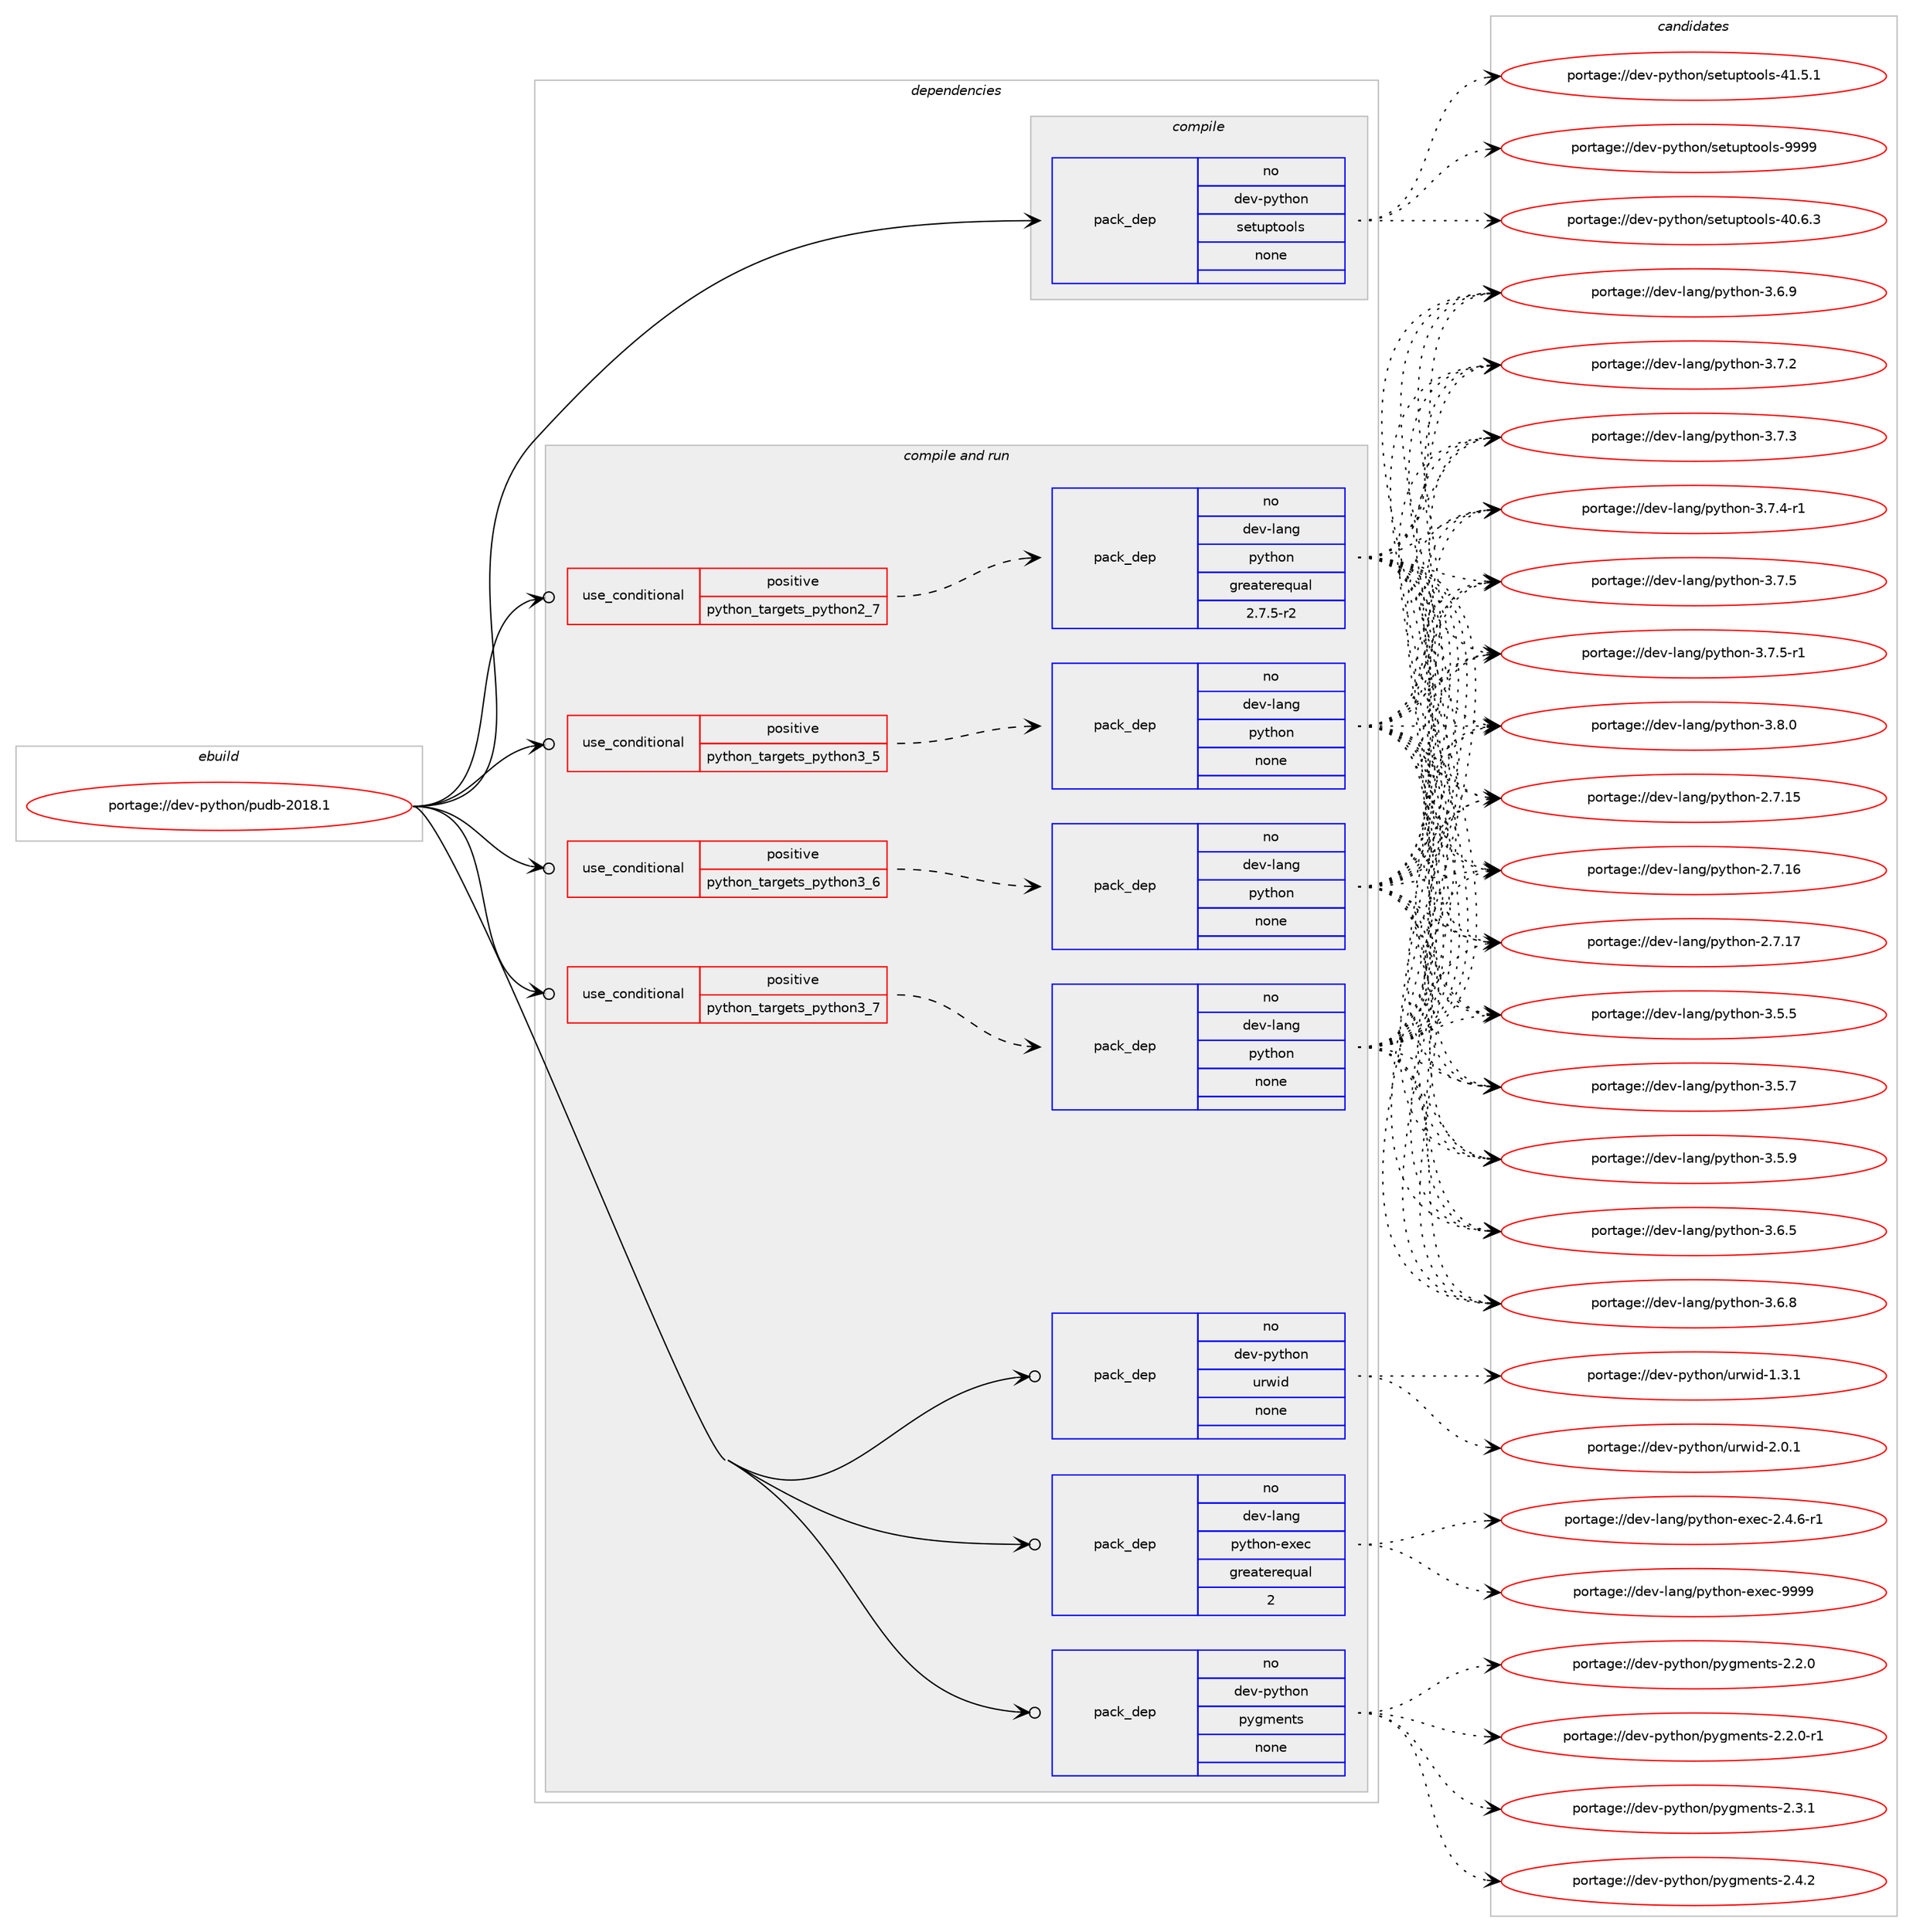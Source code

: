 digraph prolog {

# *************
# Graph options
# *************

newrank=true;
concentrate=true;
compound=true;
graph [rankdir=LR,fontname=Helvetica,fontsize=10,ranksep=1.5];#, ranksep=2.5, nodesep=0.2];
edge  [arrowhead=vee];
node  [fontname=Helvetica,fontsize=10];

# **********
# The ebuild
# **********

subgraph cluster_leftcol {
color=gray;
rank=same;
label=<<i>ebuild</i>>;
id [label="portage://dev-python/pudb-2018.1", color=red, width=4, href="../dev-python/pudb-2018.1.svg"];
}

# ****************
# The dependencies
# ****************

subgraph cluster_midcol {
color=gray;
label=<<i>dependencies</i>>;
subgraph cluster_compile {
fillcolor="#eeeeee";
style=filled;
label=<<i>compile</i>>;
subgraph pack120766 {
dependency158503 [label=<<TABLE BORDER="0" CELLBORDER="1" CELLSPACING="0" CELLPADDING="4" WIDTH="220"><TR><TD ROWSPAN="6" CELLPADDING="30">pack_dep</TD></TR><TR><TD WIDTH="110">no</TD></TR><TR><TD>dev-python</TD></TR><TR><TD>setuptools</TD></TR><TR><TD>none</TD></TR><TR><TD></TD></TR></TABLE>>, shape=none, color=blue];
}
id:e -> dependency158503:w [weight=20,style="solid",arrowhead="vee"];
}
subgraph cluster_compileandrun {
fillcolor="#eeeeee";
style=filled;
label=<<i>compile and run</i>>;
subgraph cond34372 {
dependency158504 [label=<<TABLE BORDER="0" CELLBORDER="1" CELLSPACING="0" CELLPADDING="4"><TR><TD ROWSPAN="3" CELLPADDING="10">use_conditional</TD></TR><TR><TD>positive</TD></TR><TR><TD>python_targets_python2_7</TD></TR></TABLE>>, shape=none, color=red];
subgraph pack120767 {
dependency158505 [label=<<TABLE BORDER="0" CELLBORDER="1" CELLSPACING="0" CELLPADDING="4" WIDTH="220"><TR><TD ROWSPAN="6" CELLPADDING="30">pack_dep</TD></TR><TR><TD WIDTH="110">no</TD></TR><TR><TD>dev-lang</TD></TR><TR><TD>python</TD></TR><TR><TD>greaterequal</TD></TR><TR><TD>2.7.5-r2</TD></TR></TABLE>>, shape=none, color=blue];
}
dependency158504:e -> dependency158505:w [weight=20,style="dashed",arrowhead="vee"];
}
id:e -> dependency158504:w [weight=20,style="solid",arrowhead="odotvee"];
subgraph cond34373 {
dependency158506 [label=<<TABLE BORDER="0" CELLBORDER="1" CELLSPACING="0" CELLPADDING="4"><TR><TD ROWSPAN="3" CELLPADDING="10">use_conditional</TD></TR><TR><TD>positive</TD></TR><TR><TD>python_targets_python3_5</TD></TR></TABLE>>, shape=none, color=red];
subgraph pack120768 {
dependency158507 [label=<<TABLE BORDER="0" CELLBORDER="1" CELLSPACING="0" CELLPADDING="4" WIDTH="220"><TR><TD ROWSPAN="6" CELLPADDING="30">pack_dep</TD></TR><TR><TD WIDTH="110">no</TD></TR><TR><TD>dev-lang</TD></TR><TR><TD>python</TD></TR><TR><TD>none</TD></TR><TR><TD></TD></TR></TABLE>>, shape=none, color=blue];
}
dependency158506:e -> dependency158507:w [weight=20,style="dashed",arrowhead="vee"];
}
id:e -> dependency158506:w [weight=20,style="solid",arrowhead="odotvee"];
subgraph cond34374 {
dependency158508 [label=<<TABLE BORDER="0" CELLBORDER="1" CELLSPACING="0" CELLPADDING="4"><TR><TD ROWSPAN="3" CELLPADDING="10">use_conditional</TD></TR><TR><TD>positive</TD></TR><TR><TD>python_targets_python3_6</TD></TR></TABLE>>, shape=none, color=red];
subgraph pack120769 {
dependency158509 [label=<<TABLE BORDER="0" CELLBORDER="1" CELLSPACING="0" CELLPADDING="4" WIDTH="220"><TR><TD ROWSPAN="6" CELLPADDING="30">pack_dep</TD></TR><TR><TD WIDTH="110">no</TD></TR><TR><TD>dev-lang</TD></TR><TR><TD>python</TD></TR><TR><TD>none</TD></TR><TR><TD></TD></TR></TABLE>>, shape=none, color=blue];
}
dependency158508:e -> dependency158509:w [weight=20,style="dashed",arrowhead="vee"];
}
id:e -> dependency158508:w [weight=20,style="solid",arrowhead="odotvee"];
subgraph cond34375 {
dependency158510 [label=<<TABLE BORDER="0" CELLBORDER="1" CELLSPACING="0" CELLPADDING="4"><TR><TD ROWSPAN="3" CELLPADDING="10">use_conditional</TD></TR><TR><TD>positive</TD></TR><TR><TD>python_targets_python3_7</TD></TR></TABLE>>, shape=none, color=red];
subgraph pack120770 {
dependency158511 [label=<<TABLE BORDER="0" CELLBORDER="1" CELLSPACING="0" CELLPADDING="4" WIDTH="220"><TR><TD ROWSPAN="6" CELLPADDING="30">pack_dep</TD></TR><TR><TD WIDTH="110">no</TD></TR><TR><TD>dev-lang</TD></TR><TR><TD>python</TD></TR><TR><TD>none</TD></TR><TR><TD></TD></TR></TABLE>>, shape=none, color=blue];
}
dependency158510:e -> dependency158511:w [weight=20,style="dashed",arrowhead="vee"];
}
id:e -> dependency158510:w [weight=20,style="solid",arrowhead="odotvee"];
subgraph pack120771 {
dependency158512 [label=<<TABLE BORDER="0" CELLBORDER="1" CELLSPACING="0" CELLPADDING="4" WIDTH="220"><TR><TD ROWSPAN="6" CELLPADDING="30">pack_dep</TD></TR><TR><TD WIDTH="110">no</TD></TR><TR><TD>dev-lang</TD></TR><TR><TD>python-exec</TD></TR><TR><TD>greaterequal</TD></TR><TR><TD>2</TD></TR></TABLE>>, shape=none, color=blue];
}
id:e -> dependency158512:w [weight=20,style="solid",arrowhead="odotvee"];
subgraph pack120772 {
dependency158513 [label=<<TABLE BORDER="0" CELLBORDER="1" CELLSPACING="0" CELLPADDING="4" WIDTH="220"><TR><TD ROWSPAN="6" CELLPADDING="30">pack_dep</TD></TR><TR><TD WIDTH="110">no</TD></TR><TR><TD>dev-python</TD></TR><TR><TD>pygments</TD></TR><TR><TD>none</TD></TR><TR><TD></TD></TR></TABLE>>, shape=none, color=blue];
}
id:e -> dependency158513:w [weight=20,style="solid",arrowhead="odotvee"];
subgraph pack120773 {
dependency158514 [label=<<TABLE BORDER="0" CELLBORDER="1" CELLSPACING="0" CELLPADDING="4" WIDTH="220"><TR><TD ROWSPAN="6" CELLPADDING="30">pack_dep</TD></TR><TR><TD WIDTH="110">no</TD></TR><TR><TD>dev-python</TD></TR><TR><TD>urwid</TD></TR><TR><TD>none</TD></TR><TR><TD></TD></TR></TABLE>>, shape=none, color=blue];
}
id:e -> dependency158514:w [weight=20,style="solid",arrowhead="odotvee"];
}
subgraph cluster_run {
fillcolor="#eeeeee";
style=filled;
label=<<i>run</i>>;
}
}

# **************
# The candidates
# **************

subgraph cluster_choices {
rank=same;
color=gray;
label=<<i>candidates</i>>;

subgraph choice120766 {
color=black;
nodesep=1;
choiceportage100101118451121211161041111104711510111611711211611111110811545524846544651 [label="portage://dev-python/setuptools-40.6.3", color=red, width=4,href="../dev-python/setuptools-40.6.3.svg"];
choiceportage100101118451121211161041111104711510111611711211611111110811545524946534649 [label="portage://dev-python/setuptools-41.5.1", color=red, width=4,href="../dev-python/setuptools-41.5.1.svg"];
choiceportage10010111845112121116104111110471151011161171121161111111081154557575757 [label="portage://dev-python/setuptools-9999", color=red, width=4,href="../dev-python/setuptools-9999.svg"];
dependency158503:e -> choiceportage100101118451121211161041111104711510111611711211611111110811545524846544651:w [style=dotted,weight="100"];
dependency158503:e -> choiceportage100101118451121211161041111104711510111611711211611111110811545524946534649:w [style=dotted,weight="100"];
dependency158503:e -> choiceportage10010111845112121116104111110471151011161171121161111111081154557575757:w [style=dotted,weight="100"];
}
subgraph choice120767 {
color=black;
nodesep=1;
choiceportage10010111845108971101034711212111610411111045504655464953 [label="portage://dev-lang/python-2.7.15", color=red, width=4,href="../dev-lang/python-2.7.15.svg"];
choiceportage10010111845108971101034711212111610411111045504655464954 [label="portage://dev-lang/python-2.7.16", color=red, width=4,href="../dev-lang/python-2.7.16.svg"];
choiceportage10010111845108971101034711212111610411111045504655464955 [label="portage://dev-lang/python-2.7.17", color=red, width=4,href="../dev-lang/python-2.7.17.svg"];
choiceportage100101118451089711010347112121116104111110455146534653 [label="portage://dev-lang/python-3.5.5", color=red, width=4,href="../dev-lang/python-3.5.5.svg"];
choiceportage100101118451089711010347112121116104111110455146534655 [label="portage://dev-lang/python-3.5.7", color=red, width=4,href="../dev-lang/python-3.5.7.svg"];
choiceportage100101118451089711010347112121116104111110455146534657 [label="portage://dev-lang/python-3.5.9", color=red, width=4,href="../dev-lang/python-3.5.9.svg"];
choiceportage100101118451089711010347112121116104111110455146544653 [label="portage://dev-lang/python-3.6.5", color=red, width=4,href="../dev-lang/python-3.6.5.svg"];
choiceportage100101118451089711010347112121116104111110455146544656 [label="portage://dev-lang/python-3.6.8", color=red, width=4,href="../dev-lang/python-3.6.8.svg"];
choiceportage100101118451089711010347112121116104111110455146544657 [label="portage://dev-lang/python-3.6.9", color=red, width=4,href="../dev-lang/python-3.6.9.svg"];
choiceportage100101118451089711010347112121116104111110455146554650 [label="portage://dev-lang/python-3.7.2", color=red, width=4,href="../dev-lang/python-3.7.2.svg"];
choiceportage100101118451089711010347112121116104111110455146554651 [label="portage://dev-lang/python-3.7.3", color=red, width=4,href="../dev-lang/python-3.7.3.svg"];
choiceportage1001011184510897110103471121211161041111104551465546524511449 [label="portage://dev-lang/python-3.7.4-r1", color=red, width=4,href="../dev-lang/python-3.7.4-r1.svg"];
choiceportage100101118451089711010347112121116104111110455146554653 [label="portage://dev-lang/python-3.7.5", color=red, width=4,href="../dev-lang/python-3.7.5.svg"];
choiceportage1001011184510897110103471121211161041111104551465546534511449 [label="portage://dev-lang/python-3.7.5-r1", color=red, width=4,href="../dev-lang/python-3.7.5-r1.svg"];
choiceportage100101118451089711010347112121116104111110455146564648 [label="portage://dev-lang/python-3.8.0", color=red, width=4,href="../dev-lang/python-3.8.0.svg"];
dependency158505:e -> choiceportage10010111845108971101034711212111610411111045504655464953:w [style=dotted,weight="100"];
dependency158505:e -> choiceportage10010111845108971101034711212111610411111045504655464954:w [style=dotted,weight="100"];
dependency158505:e -> choiceportage10010111845108971101034711212111610411111045504655464955:w [style=dotted,weight="100"];
dependency158505:e -> choiceportage100101118451089711010347112121116104111110455146534653:w [style=dotted,weight="100"];
dependency158505:e -> choiceportage100101118451089711010347112121116104111110455146534655:w [style=dotted,weight="100"];
dependency158505:e -> choiceportage100101118451089711010347112121116104111110455146534657:w [style=dotted,weight="100"];
dependency158505:e -> choiceportage100101118451089711010347112121116104111110455146544653:w [style=dotted,weight="100"];
dependency158505:e -> choiceportage100101118451089711010347112121116104111110455146544656:w [style=dotted,weight="100"];
dependency158505:e -> choiceportage100101118451089711010347112121116104111110455146544657:w [style=dotted,weight="100"];
dependency158505:e -> choiceportage100101118451089711010347112121116104111110455146554650:w [style=dotted,weight="100"];
dependency158505:e -> choiceportage100101118451089711010347112121116104111110455146554651:w [style=dotted,weight="100"];
dependency158505:e -> choiceportage1001011184510897110103471121211161041111104551465546524511449:w [style=dotted,weight="100"];
dependency158505:e -> choiceportage100101118451089711010347112121116104111110455146554653:w [style=dotted,weight="100"];
dependency158505:e -> choiceportage1001011184510897110103471121211161041111104551465546534511449:w [style=dotted,weight="100"];
dependency158505:e -> choiceportage100101118451089711010347112121116104111110455146564648:w [style=dotted,weight="100"];
}
subgraph choice120768 {
color=black;
nodesep=1;
choiceportage10010111845108971101034711212111610411111045504655464953 [label="portage://dev-lang/python-2.7.15", color=red, width=4,href="../dev-lang/python-2.7.15.svg"];
choiceportage10010111845108971101034711212111610411111045504655464954 [label="portage://dev-lang/python-2.7.16", color=red, width=4,href="../dev-lang/python-2.7.16.svg"];
choiceportage10010111845108971101034711212111610411111045504655464955 [label="portage://dev-lang/python-2.7.17", color=red, width=4,href="../dev-lang/python-2.7.17.svg"];
choiceportage100101118451089711010347112121116104111110455146534653 [label="portage://dev-lang/python-3.5.5", color=red, width=4,href="../dev-lang/python-3.5.5.svg"];
choiceportage100101118451089711010347112121116104111110455146534655 [label="portage://dev-lang/python-3.5.7", color=red, width=4,href="../dev-lang/python-3.5.7.svg"];
choiceportage100101118451089711010347112121116104111110455146534657 [label="portage://dev-lang/python-3.5.9", color=red, width=4,href="../dev-lang/python-3.5.9.svg"];
choiceportage100101118451089711010347112121116104111110455146544653 [label="portage://dev-lang/python-3.6.5", color=red, width=4,href="../dev-lang/python-3.6.5.svg"];
choiceportage100101118451089711010347112121116104111110455146544656 [label="portage://dev-lang/python-3.6.8", color=red, width=4,href="../dev-lang/python-3.6.8.svg"];
choiceportage100101118451089711010347112121116104111110455146544657 [label="portage://dev-lang/python-3.6.9", color=red, width=4,href="../dev-lang/python-3.6.9.svg"];
choiceportage100101118451089711010347112121116104111110455146554650 [label="portage://dev-lang/python-3.7.2", color=red, width=4,href="../dev-lang/python-3.7.2.svg"];
choiceportage100101118451089711010347112121116104111110455146554651 [label="portage://dev-lang/python-3.7.3", color=red, width=4,href="../dev-lang/python-3.7.3.svg"];
choiceportage1001011184510897110103471121211161041111104551465546524511449 [label="portage://dev-lang/python-3.7.4-r1", color=red, width=4,href="../dev-lang/python-3.7.4-r1.svg"];
choiceportage100101118451089711010347112121116104111110455146554653 [label="portage://dev-lang/python-3.7.5", color=red, width=4,href="../dev-lang/python-3.7.5.svg"];
choiceportage1001011184510897110103471121211161041111104551465546534511449 [label="portage://dev-lang/python-3.7.5-r1", color=red, width=4,href="../dev-lang/python-3.7.5-r1.svg"];
choiceportage100101118451089711010347112121116104111110455146564648 [label="portage://dev-lang/python-3.8.0", color=red, width=4,href="../dev-lang/python-3.8.0.svg"];
dependency158507:e -> choiceportage10010111845108971101034711212111610411111045504655464953:w [style=dotted,weight="100"];
dependency158507:e -> choiceportage10010111845108971101034711212111610411111045504655464954:w [style=dotted,weight="100"];
dependency158507:e -> choiceportage10010111845108971101034711212111610411111045504655464955:w [style=dotted,weight="100"];
dependency158507:e -> choiceportage100101118451089711010347112121116104111110455146534653:w [style=dotted,weight="100"];
dependency158507:e -> choiceportage100101118451089711010347112121116104111110455146534655:w [style=dotted,weight="100"];
dependency158507:e -> choiceportage100101118451089711010347112121116104111110455146534657:w [style=dotted,weight="100"];
dependency158507:e -> choiceportage100101118451089711010347112121116104111110455146544653:w [style=dotted,weight="100"];
dependency158507:e -> choiceportage100101118451089711010347112121116104111110455146544656:w [style=dotted,weight="100"];
dependency158507:e -> choiceportage100101118451089711010347112121116104111110455146544657:w [style=dotted,weight="100"];
dependency158507:e -> choiceportage100101118451089711010347112121116104111110455146554650:w [style=dotted,weight="100"];
dependency158507:e -> choiceportage100101118451089711010347112121116104111110455146554651:w [style=dotted,weight="100"];
dependency158507:e -> choiceportage1001011184510897110103471121211161041111104551465546524511449:w [style=dotted,weight="100"];
dependency158507:e -> choiceportage100101118451089711010347112121116104111110455146554653:w [style=dotted,weight="100"];
dependency158507:e -> choiceportage1001011184510897110103471121211161041111104551465546534511449:w [style=dotted,weight="100"];
dependency158507:e -> choiceportage100101118451089711010347112121116104111110455146564648:w [style=dotted,weight="100"];
}
subgraph choice120769 {
color=black;
nodesep=1;
choiceportage10010111845108971101034711212111610411111045504655464953 [label="portage://dev-lang/python-2.7.15", color=red, width=4,href="../dev-lang/python-2.7.15.svg"];
choiceportage10010111845108971101034711212111610411111045504655464954 [label="portage://dev-lang/python-2.7.16", color=red, width=4,href="../dev-lang/python-2.7.16.svg"];
choiceportage10010111845108971101034711212111610411111045504655464955 [label="portage://dev-lang/python-2.7.17", color=red, width=4,href="../dev-lang/python-2.7.17.svg"];
choiceportage100101118451089711010347112121116104111110455146534653 [label="portage://dev-lang/python-3.5.5", color=red, width=4,href="../dev-lang/python-3.5.5.svg"];
choiceportage100101118451089711010347112121116104111110455146534655 [label="portage://dev-lang/python-3.5.7", color=red, width=4,href="../dev-lang/python-3.5.7.svg"];
choiceportage100101118451089711010347112121116104111110455146534657 [label="portage://dev-lang/python-3.5.9", color=red, width=4,href="../dev-lang/python-3.5.9.svg"];
choiceportage100101118451089711010347112121116104111110455146544653 [label="portage://dev-lang/python-3.6.5", color=red, width=4,href="../dev-lang/python-3.6.5.svg"];
choiceportage100101118451089711010347112121116104111110455146544656 [label="portage://dev-lang/python-3.6.8", color=red, width=4,href="../dev-lang/python-3.6.8.svg"];
choiceportage100101118451089711010347112121116104111110455146544657 [label="portage://dev-lang/python-3.6.9", color=red, width=4,href="../dev-lang/python-3.6.9.svg"];
choiceportage100101118451089711010347112121116104111110455146554650 [label="portage://dev-lang/python-3.7.2", color=red, width=4,href="../dev-lang/python-3.7.2.svg"];
choiceportage100101118451089711010347112121116104111110455146554651 [label="portage://dev-lang/python-3.7.3", color=red, width=4,href="../dev-lang/python-3.7.3.svg"];
choiceportage1001011184510897110103471121211161041111104551465546524511449 [label="portage://dev-lang/python-3.7.4-r1", color=red, width=4,href="../dev-lang/python-3.7.4-r1.svg"];
choiceportage100101118451089711010347112121116104111110455146554653 [label="portage://dev-lang/python-3.7.5", color=red, width=4,href="../dev-lang/python-3.7.5.svg"];
choiceportage1001011184510897110103471121211161041111104551465546534511449 [label="portage://dev-lang/python-3.7.5-r1", color=red, width=4,href="../dev-lang/python-3.7.5-r1.svg"];
choiceportage100101118451089711010347112121116104111110455146564648 [label="portage://dev-lang/python-3.8.0", color=red, width=4,href="../dev-lang/python-3.8.0.svg"];
dependency158509:e -> choiceportage10010111845108971101034711212111610411111045504655464953:w [style=dotted,weight="100"];
dependency158509:e -> choiceportage10010111845108971101034711212111610411111045504655464954:w [style=dotted,weight="100"];
dependency158509:e -> choiceportage10010111845108971101034711212111610411111045504655464955:w [style=dotted,weight="100"];
dependency158509:e -> choiceportage100101118451089711010347112121116104111110455146534653:w [style=dotted,weight="100"];
dependency158509:e -> choiceportage100101118451089711010347112121116104111110455146534655:w [style=dotted,weight="100"];
dependency158509:e -> choiceportage100101118451089711010347112121116104111110455146534657:w [style=dotted,weight="100"];
dependency158509:e -> choiceportage100101118451089711010347112121116104111110455146544653:w [style=dotted,weight="100"];
dependency158509:e -> choiceportage100101118451089711010347112121116104111110455146544656:w [style=dotted,weight="100"];
dependency158509:e -> choiceportage100101118451089711010347112121116104111110455146544657:w [style=dotted,weight="100"];
dependency158509:e -> choiceportage100101118451089711010347112121116104111110455146554650:w [style=dotted,weight="100"];
dependency158509:e -> choiceportage100101118451089711010347112121116104111110455146554651:w [style=dotted,weight="100"];
dependency158509:e -> choiceportage1001011184510897110103471121211161041111104551465546524511449:w [style=dotted,weight="100"];
dependency158509:e -> choiceportage100101118451089711010347112121116104111110455146554653:w [style=dotted,weight="100"];
dependency158509:e -> choiceportage1001011184510897110103471121211161041111104551465546534511449:w [style=dotted,weight="100"];
dependency158509:e -> choiceportage100101118451089711010347112121116104111110455146564648:w [style=dotted,weight="100"];
}
subgraph choice120770 {
color=black;
nodesep=1;
choiceportage10010111845108971101034711212111610411111045504655464953 [label="portage://dev-lang/python-2.7.15", color=red, width=4,href="../dev-lang/python-2.7.15.svg"];
choiceportage10010111845108971101034711212111610411111045504655464954 [label="portage://dev-lang/python-2.7.16", color=red, width=4,href="../dev-lang/python-2.7.16.svg"];
choiceportage10010111845108971101034711212111610411111045504655464955 [label="portage://dev-lang/python-2.7.17", color=red, width=4,href="../dev-lang/python-2.7.17.svg"];
choiceportage100101118451089711010347112121116104111110455146534653 [label="portage://dev-lang/python-3.5.5", color=red, width=4,href="../dev-lang/python-3.5.5.svg"];
choiceportage100101118451089711010347112121116104111110455146534655 [label="portage://dev-lang/python-3.5.7", color=red, width=4,href="../dev-lang/python-3.5.7.svg"];
choiceportage100101118451089711010347112121116104111110455146534657 [label="portage://dev-lang/python-3.5.9", color=red, width=4,href="../dev-lang/python-3.5.9.svg"];
choiceportage100101118451089711010347112121116104111110455146544653 [label="portage://dev-lang/python-3.6.5", color=red, width=4,href="../dev-lang/python-3.6.5.svg"];
choiceportage100101118451089711010347112121116104111110455146544656 [label="portage://dev-lang/python-3.6.8", color=red, width=4,href="../dev-lang/python-3.6.8.svg"];
choiceportage100101118451089711010347112121116104111110455146544657 [label="portage://dev-lang/python-3.6.9", color=red, width=4,href="../dev-lang/python-3.6.9.svg"];
choiceportage100101118451089711010347112121116104111110455146554650 [label="portage://dev-lang/python-3.7.2", color=red, width=4,href="../dev-lang/python-3.7.2.svg"];
choiceportage100101118451089711010347112121116104111110455146554651 [label="portage://dev-lang/python-3.7.3", color=red, width=4,href="../dev-lang/python-3.7.3.svg"];
choiceportage1001011184510897110103471121211161041111104551465546524511449 [label="portage://dev-lang/python-3.7.4-r1", color=red, width=4,href="../dev-lang/python-3.7.4-r1.svg"];
choiceportage100101118451089711010347112121116104111110455146554653 [label="portage://dev-lang/python-3.7.5", color=red, width=4,href="../dev-lang/python-3.7.5.svg"];
choiceportage1001011184510897110103471121211161041111104551465546534511449 [label="portage://dev-lang/python-3.7.5-r1", color=red, width=4,href="../dev-lang/python-3.7.5-r1.svg"];
choiceportage100101118451089711010347112121116104111110455146564648 [label="portage://dev-lang/python-3.8.0", color=red, width=4,href="../dev-lang/python-3.8.0.svg"];
dependency158511:e -> choiceportage10010111845108971101034711212111610411111045504655464953:w [style=dotted,weight="100"];
dependency158511:e -> choiceportage10010111845108971101034711212111610411111045504655464954:w [style=dotted,weight="100"];
dependency158511:e -> choiceportage10010111845108971101034711212111610411111045504655464955:w [style=dotted,weight="100"];
dependency158511:e -> choiceportage100101118451089711010347112121116104111110455146534653:w [style=dotted,weight="100"];
dependency158511:e -> choiceportage100101118451089711010347112121116104111110455146534655:w [style=dotted,weight="100"];
dependency158511:e -> choiceportage100101118451089711010347112121116104111110455146534657:w [style=dotted,weight="100"];
dependency158511:e -> choiceportage100101118451089711010347112121116104111110455146544653:w [style=dotted,weight="100"];
dependency158511:e -> choiceportage100101118451089711010347112121116104111110455146544656:w [style=dotted,weight="100"];
dependency158511:e -> choiceportage100101118451089711010347112121116104111110455146544657:w [style=dotted,weight="100"];
dependency158511:e -> choiceportage100101118451089711010347112121116104111110455146554650:w [style=dotted,weight="100"];
dependency158511:e -> choiceportage100101118451089711010347112121116104111110455146554651:w [style=dotted,weight="100"];
dependency158511:e -> choiceportage1001011184510897110103471121211161041111104551465546524511449:w [style=dotted,weight="100"];
dependency158511:e -> choiceportage100101118451089711010347112121116104111110455146554653:w [style=dotted,weight="100"];
dependency158511:e -> choiceportage1001011184510897110103471121211161041111104551465546534511449:w [style=dotted,weight="100"];
dependency158511:e -> choiceportage100101118451089711010347112121116104111110455146564648:w [style=dotted,weight="100"];
}
subgraph choice120771 {
color=black;
nodesep=1;
choiceportage10010111845108971101034711212111610411111045101120101994550465246544511449 [label="portage://dev-lang/python-exec-2.4.6-r1", color=red, width=4,href="../dev-lang/python-exec-2.4.6-r1.svg"];
choiceportage10010111845108971101034711212111610411111045101120101994557575757 [label="portage://dev-lang/python-exec-9999", color=red, width=4,href="../dev-lang/python-exec-9999.svg"];
dependency158512:e -> choiceportage10010111845108971101034711212111610411111045101120101994550465246544511449:w [style=dotted,weight="100"];
dependency158512:e -> choiceportage10010111845108971101034711212111610411111045101120101994557575757:w [style=dotted,weight="100"];
}
subgraph choice120772 {
color=black;
nodesep=1;
choiceportage1001011184511212111610411111047112121103109101110116115455046504648 [label="portage://dev-python/pygments-2.2.0", color=red, width=4,href="../dev-python/pygments-2.2.0.svg"];
choiceportage10010111845112121116104111110471121211031091011101161154550465046484511449 [label="portage://dev-python/pygments-2.2.0-r1", color=red, width=4,href="../dev-python/pygments-2.2.0-r1.svg"];
choiceportage1001011184511212111610411111047112121103109101110116115455046514649 [label="portage://dev-python/pygments-2.3.1", color=red, width=4,href="../dev-python/pygments-2.3.1.svg"];
choiceportage1001011184511212111610411111047112121103109101110116115455046524650 [label="portage://dev-python/pygments-2.4.2", color=red, width=4,href="../dev-python/pygments-2.4.2.svg"];
dependency158513:e -> choiceportage1001011184511212111610411111047112121103109101110116115455046504648:w [style=dotted,weight="100"];
dependency158513:e -> choiceportage10010111845112121116104111110471121211031091011101161154550465046484511449:w [style=dotted,weight="100"];
dependency158513:e -> choiceportage1001011184511212111610411111047112121103109101110116115455046514649:w [style=dotted,weight="100"];
dependency158513:e -> choiceportage1001011184511212111610411111047112121103109101110116115455046524650:w [style=dotted,weight="100"];
}
subgraph choice120773 {
color=black;
nodesep=1;
choiceportage1001011184511212111610411111047117114119105100454946514649 [label="portage://dev-python/urwid-1.3.1", color=red, width=4,href="../dev-python/urwid-1.3.1.svg"];
choiceportage1001011184511212111610411111047117114119105100455046484649 [label="portage://dev-python/urwid-2.0.1", color=red, width=4,href="../dev-python/urwid-2.0.1.svg"];
dependency158514:e -> choiceportage1001011184511212111610411111047117114119105100454946514649:w [style=dotted,weight="100"];
dependency158514:e -> choiceportage1001011184511212111610411111047117114119105100455046484649:w [style=dotted,weight="100"];
}
}

}
